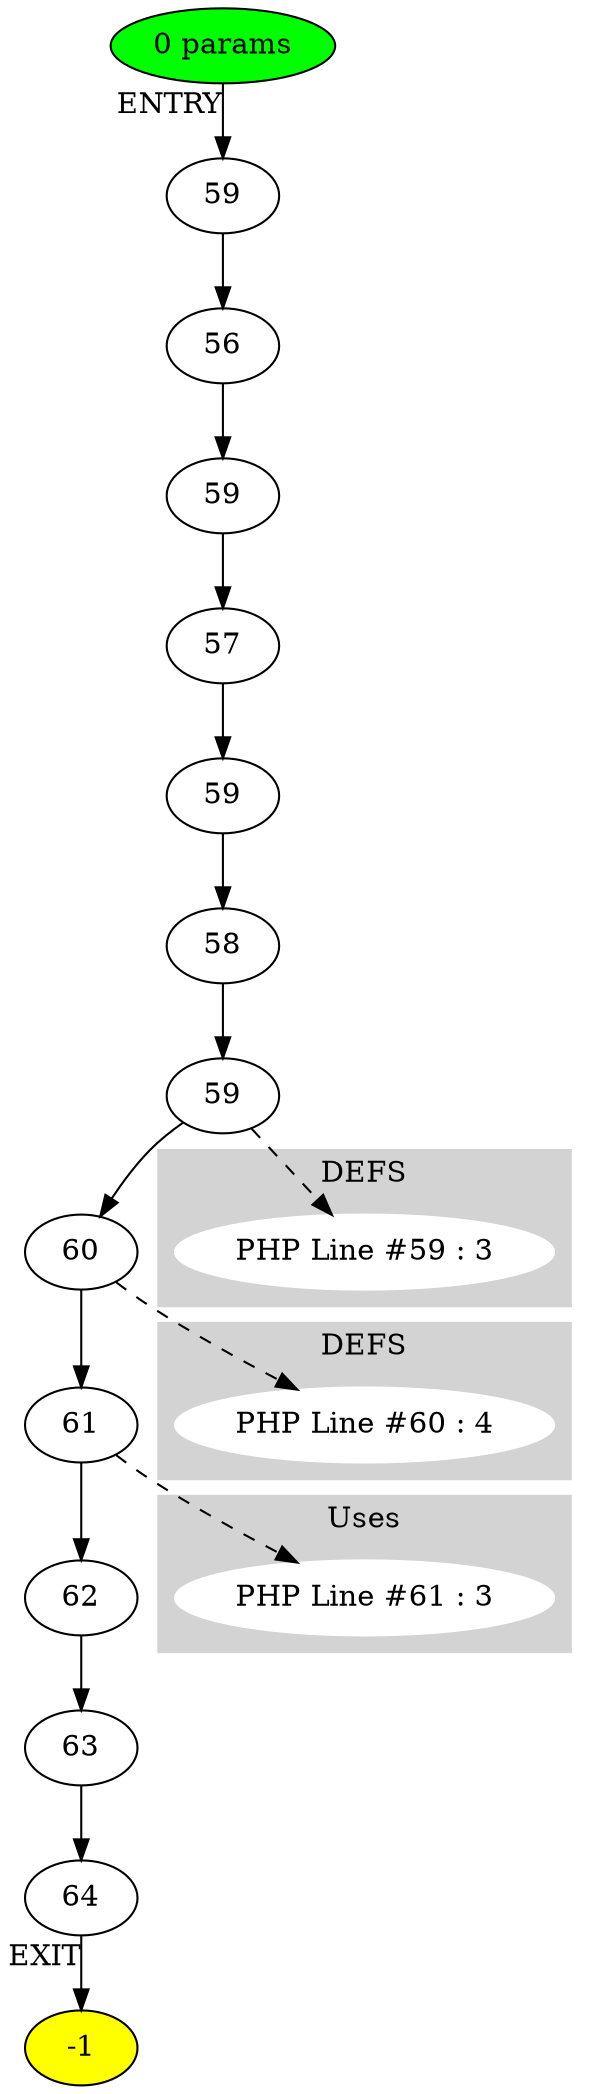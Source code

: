 digraph testName {
0 [label="59" tooltip="FPushFuncD
"];
1 [label="56" tooltip="String
"];
2 [label="59" tooltip="FPassCE
"];
3 [label="57" tooltip="FPushFuncD
FPassL
FCall
"];
4 [label="59" tooltip="FPassR
"];
5 [label="58" tooltip="FPushFuncD
FPassL
FCall
"];
6 [label="59" tooltip="FPassR
FPushFuncD
FPassL
FCall
FPassR
FCall
UnboxR
SetL
PopC
"];
7 [label="60" tooltip="FPushFuncD
FPassL
FCall
UnboxR
SetL
PopC
"];
8 [label="61" tooltip="CGetL
Print
PopC
"];
9 [label="62" tooltip="FPushFuncD
String
FPassCE
FCall
PopR
"];
10 [label="63" tooltip="FPushFuncD
FPassL
FCall
UnboxR
Print
PopC
"];
11 [label="64" tooltip="Null
RetC
"];
0 -> 1;
1 -> 2;
2 -> 3;
3 -> 4;
4 -> 5;
5 -> 6;
6 -> 7;
7 -> 8;
8 -> 9;
9 -> 10;
10 -> 11;
-2 -> 0[xlabel="ENTRY"];
11 -> -1[xlabel="EXIT"];
-2 [fillcolor = green, style = filled]-1 [fillcolor= yellow, style = filled] subgraph cluster_g_6 { style=filled; color=lightgrey; node [style=filled,color=white]; g_6[label= "PHP Line #59 : 3"];label = "DEFS";}
6 -> g_6 [style="dashed"];
subgraph cluster_g_7 { style=filled; color=lightgrey; node [style=filled,color=white]; g_7[label= "PHP Line #60 : 4"];label = "DEFS";}
7 -> g_7 [style="dashed"];
subgraph cluster_use_8 { style=filled; color=lightgrey; node [style=filled,color=white]; use_8_3[label= "PHP Line #61 : 3"];label = "Uses";}
8 -> use_8_3 [style="dashed"];
-2 [label="0 params"];
}
